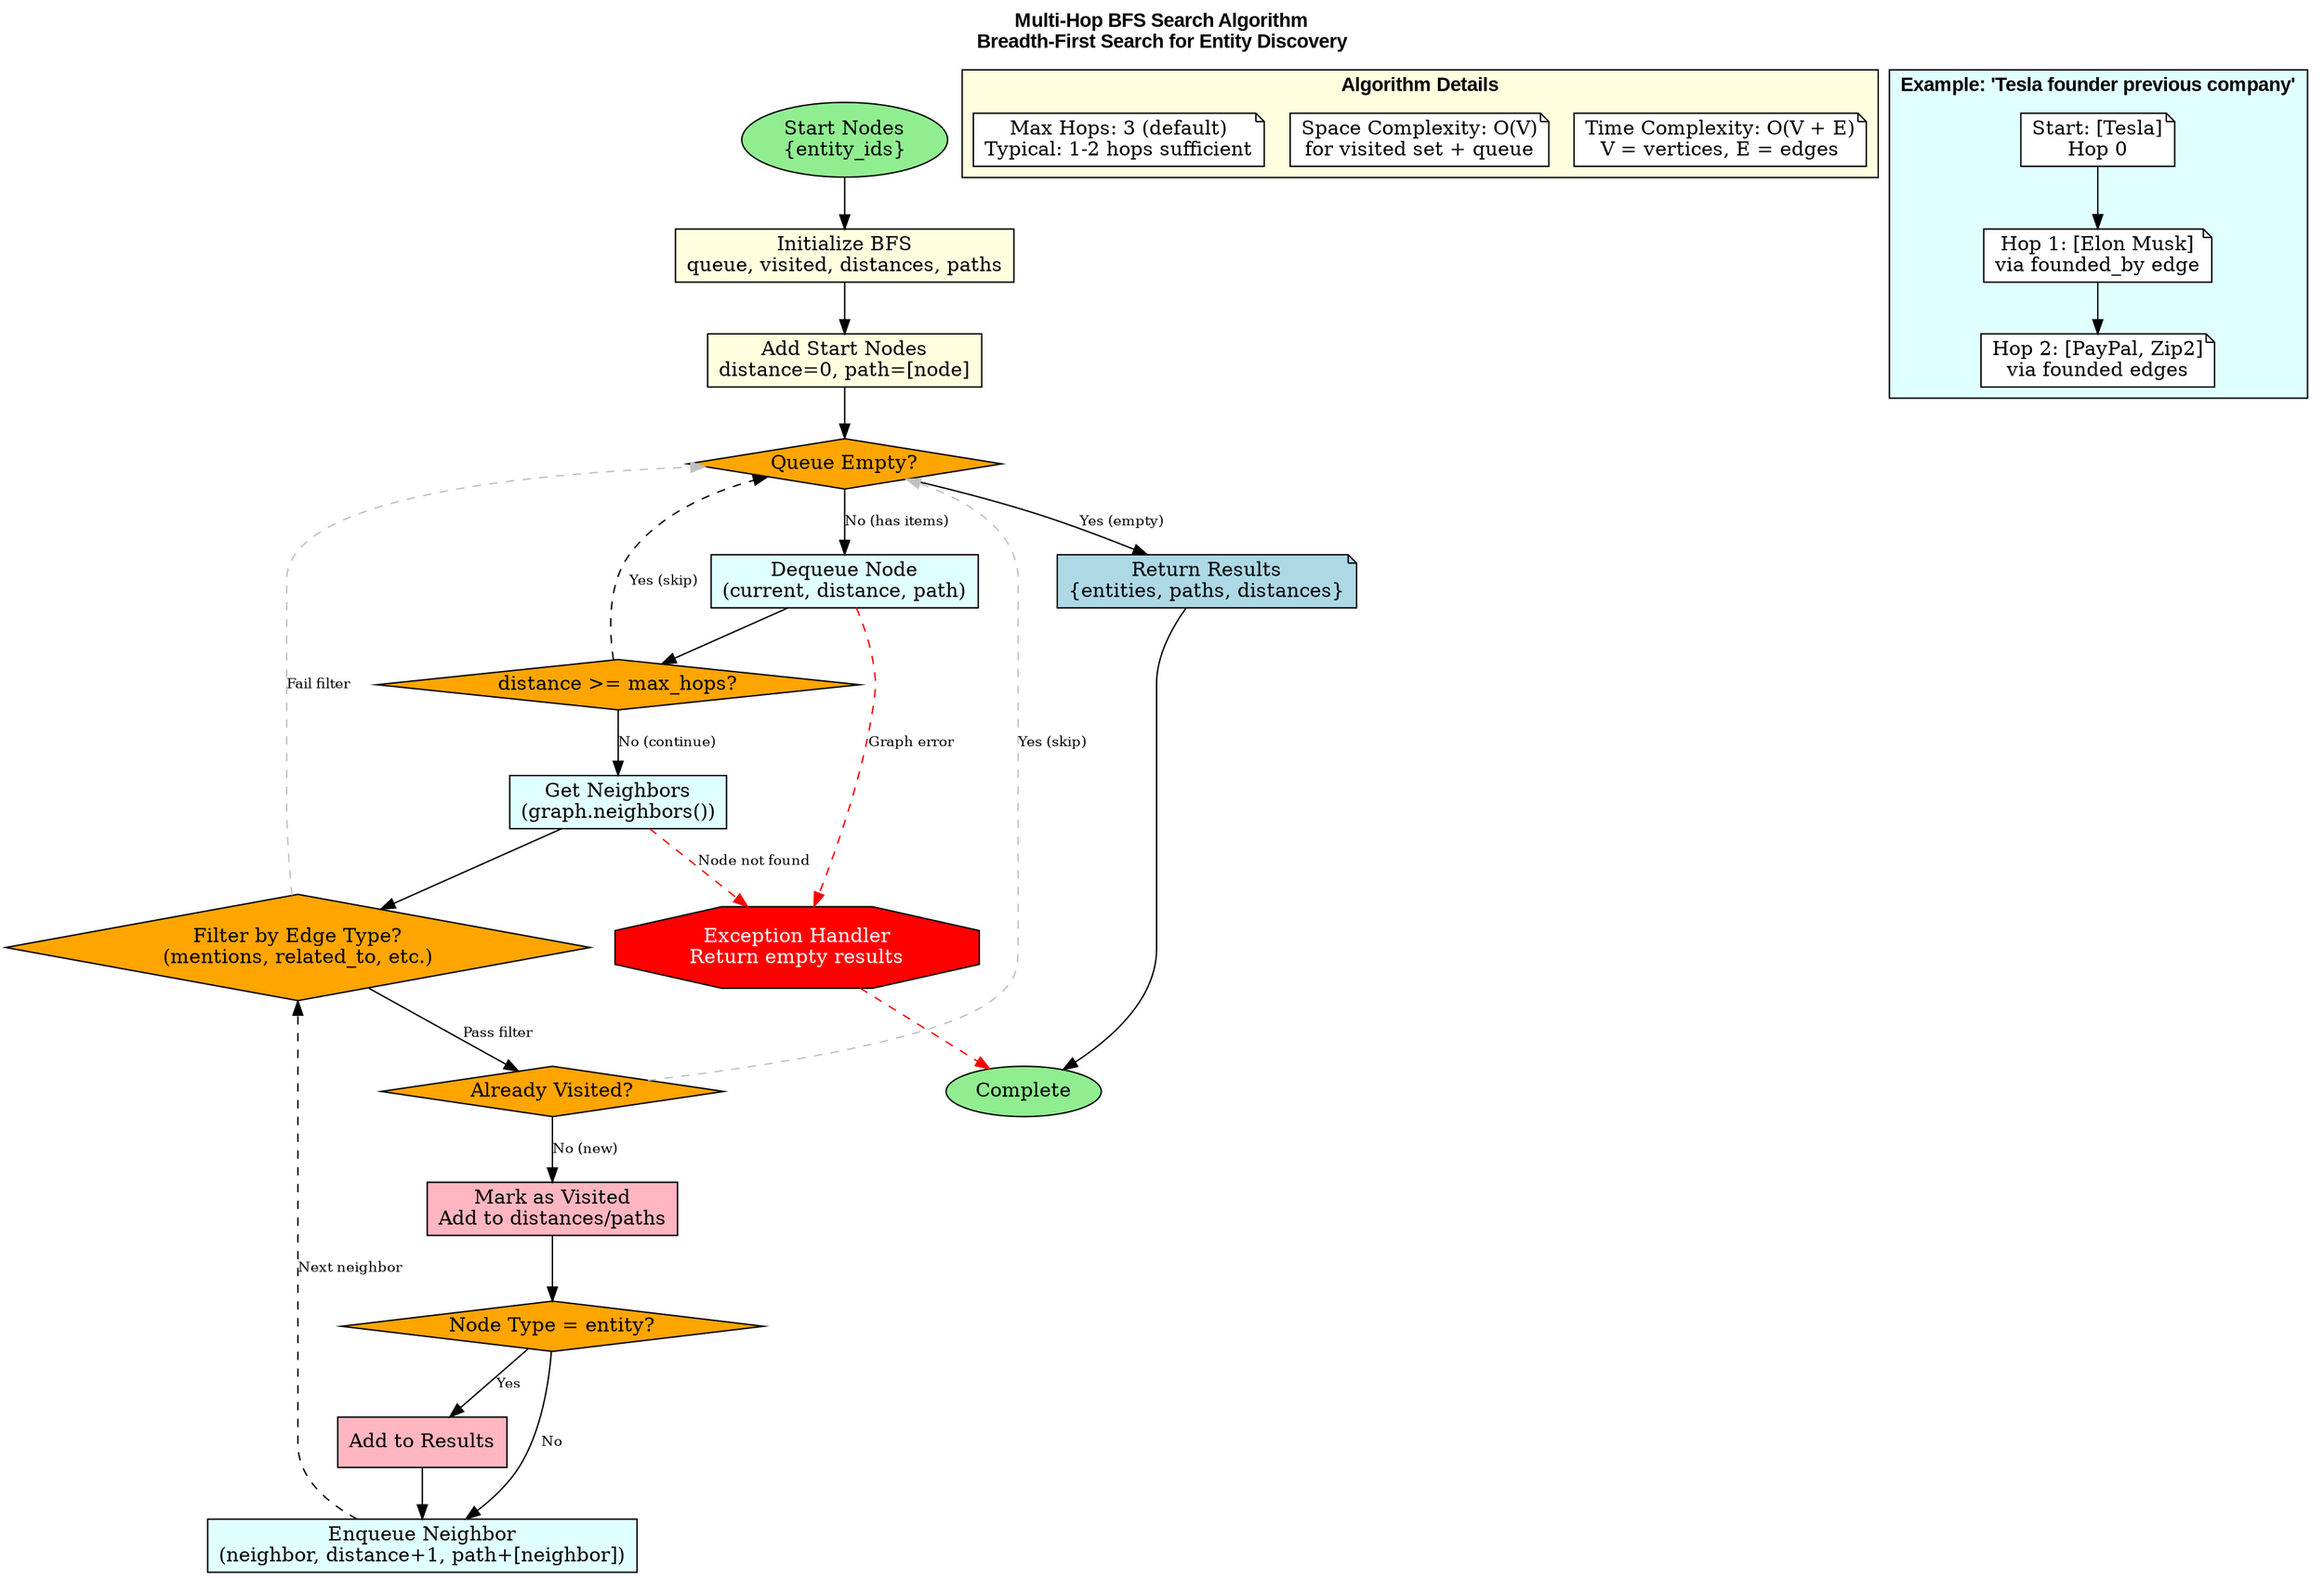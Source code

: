 digraph MultiHopBFSSearch {
    rankdir=TB;
    node [shape=box, style=filled, fillcolor=lightblue];
    edge [fontsize=10];

    // Title
    label="Multi-Hop BFS Search Algorithm\nBreadth-First Search for Entity Discovery";
    labelloc="t";
    fontsize=14;
    fontname="Arial Bold";

    // Entry
    start [label="Start Nodes\n{entity_ids}", shape=ellipse, fillcolor=lightgreen];

    // Initialize
    init [label="Initialize BFS\nqueue, visited, distances, paths", fillcolor=lightyellow];
    init_queue [label="Add Start Nodes\ndistance=0, path=[node]", fillcolor=lightyellow];

    // Main loop
    loop_check [label="Queue Empty?", shape=diamond, fillcolor=orange];
    dequeue [label="Dequeue Node\n(current, distance, path)", fillcolor=lightcyan];

    // Max hops check
    max_hops [label="distance >= max_hops?", shape=diamond, fillcolor=orange];
    get_neighbors [label="Get Neighbors\n(graph.neighbors())", fillcolor=lightcyan];

    // Filter edges
    filter [label="Filter by Edge Type?\n(mentions, related_to, etc.)", shape=diamond, fillcolor=orange];
    check_visited [label="Already Visited?", shape=diamond, fillcolor=orange];

    // Process neighbor
    mark_visited [label="Mark as Visited\nAdd to distances/paths", fillcolor=lightpink];
    check_type [label="Node Type = entity?", shape=diamond, fillcolor=orange];
    add_entity [label="Add to Results", fillcolor=lightpink];
    enqueue [label="Enqueue Neighbor\n(neighbor, distance+1, path+[neighbor])", fillcolor=lightcyan];

    // Results
    results [label="Return Results\n{entities, paths, distances}", shape=note];
    end [label="Complete", shape=ellipse, fillcolor=lightgreen];

    // Main flow
    start -> init;
    init -> init_queue;
    init_queue -> loop_check;

    // Loop iteration
    loop_check -> dequeue [label="No (has items)"];
    dequeue -> max_hops;
    max_hops -> loop_check [label="Yes (skip)", style=dashed];
    max_hops -> get_neighbors [label="No (continue)"];

    // Neighbor processing
    get_neighbors -> filter;
    filter -> check_visited [label="Pass filter"];
    filter -> loop_check [label="Fail filter", style=dashed, color=gray];
    check_visited -> loop_check [label="Yes (skip)", style=dashed, color=gray];
    check_visited -> mark_visited [label="No (new)"];
    mark_visited -> check_type;
    check_type -> add_entity [label="Yes"];
    check_type -> enqueue [label="No"];
    add_entity -> enqueue;
    enqueue -> filter [style=dashed, label="Next neighbor"];

    // Exit
    loop_check -> results [label="Yes (empty)"];
    results -> end;

    // Error handling
    error [label="Exception Handler\nReturn empty results", shape=octagon, fillcolor=red, fontcolor=white];
    dequeue -> error [style=dashed, color=red, label="Graph error"];
    get_neighbors -> error [style=dashed, color=red, label="Node not found"];
    error -> end [style=dashed, color=red];

    // Algorithm details
    subgraph cluster_details {
        label="Algorithm Details";
        style=filled;
        fillcolor=lightyellow;

        detail1 [label="Time Complexity: O(V + E)\nV = vertices, E = edges", shape=note, fillcolor=white];
        detail2 [label="Space Complexity: O(V)\nfor visited set + queue", shape=note, fillcolor=white];
        detail3 [label="Max Hops: 3 (default)\nTypical: 1-2 hops sufficient", shape=note, fillcolor=white];
    }

    // Example
    subgraph cluster_example {
        label="Example: 'Tesla founder previous company'";
        style=filled;
        fillcolor=lightcyan;

        ex1 [label="Start: [Tesla]\nHop 0", shape=note, fillcolor=white];
        ex2 [label="Hop 1: [Elon Musk]\nvia founded_by edge", shape=note, fillcolor=white];
        ex3 [label="Hop 2: [PayPal, Zip2]\nvia founded edges", shape=note, fillcolor=white];
        ex1 -> ex2 -> ex3;
    }
}
